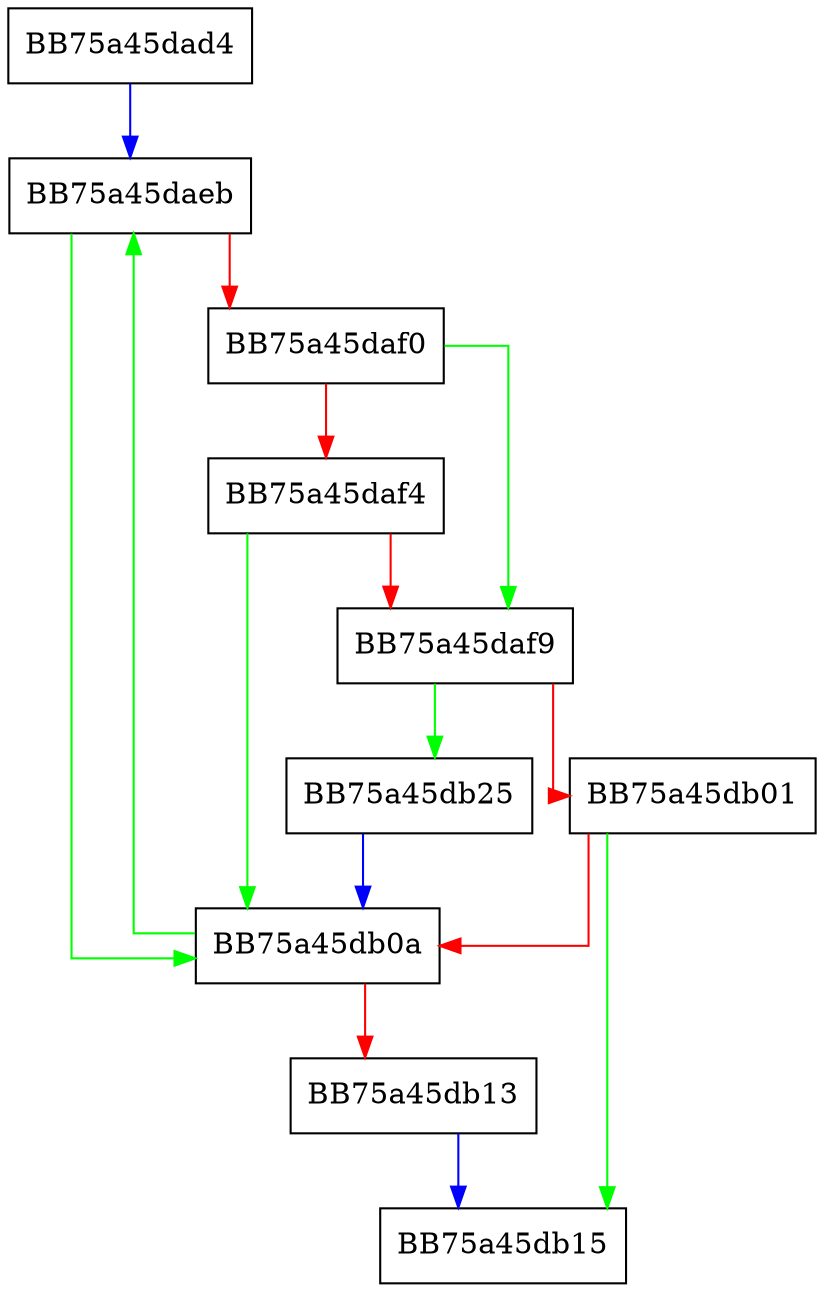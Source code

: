 digraph saveCursorsOnList {
  node [shape="box"];
  graph [splines=ortho];
  BB75a45dad4 -> BB75a45daeb [color="blue"];
  BB75a45daeb -> BB75a45db0a [color="green"];
  BB75a45daeb -> BB75a45daf0 [color="red"];
  BB75a45daf0 -> BB75a45daf9 [color="green"];
  BB75a45daf0 -> BB75a45daf4 [color="red"];
  BB75a45daf4 -> BB75a45db0a [color="green"];
  BB75a45daf4 -> BB75a45daf9 [color="red"];
  BB75a45daf9 -> BB75a45db25 [color="green"];
  BB75a45daf9 -> BB75a45db01 [color="red"];
  BB75a45db01 -> BB75a45db15 [color="green"];
  BB75a45db01 -> BB75a45db0a [color="red"];
  BB75a45db0a -> BB75a45daeb [color="green"];
  BB75a45db0a -> BB75a45db13 [color="red"];
  BB75a45db13 -> BB75a45db15 [color="blue"];
  BB75a45db25 -> BB75a45db0a [color="blue"];
}